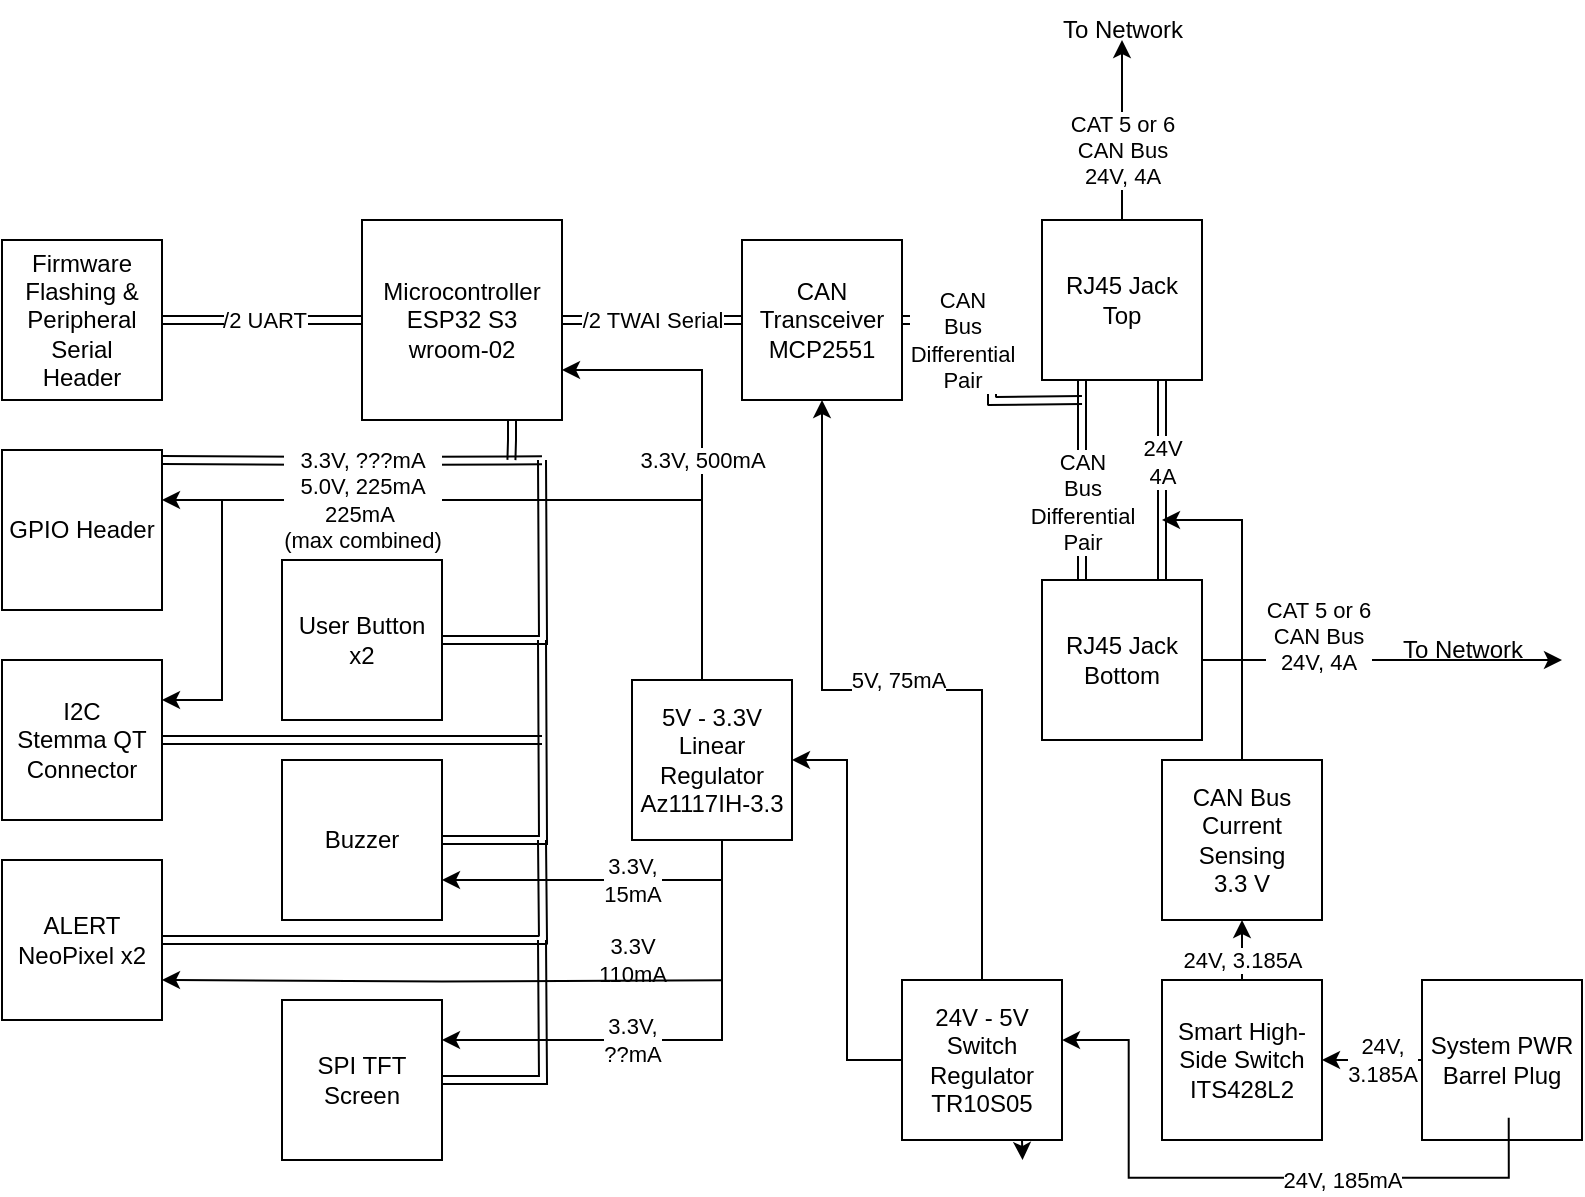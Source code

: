 <mxfile version="24.7.17">
  <diagram name="Page-1" id="OL-ri_v8O1SVaGKDePar">
    <mxGraphModel dx="1717" dy="588" grid="1" gridSize="10" guides="1" tooltips="1" connect="1" arrows="1" fold="1" page="1" pageScale="1" pageWidth="850" pageHeight="1100" math="0" shadow="0">
      <root>
        <mxCell id="0" />
        <mxCell id="1" parent="0" />
        <mxCell id="ekSo-SWd0g9FvmDKu4Mh-38" style="edgeStyle=orthogonalEdgeStyle;rounded=0;orthogonalLoop=1;jettySize=auto;html=1;exitX=1;exitY=0.25;exitDx=0;exitDy=0;shape=link;" edge="1" parent="1">
          <mxGeometry relative="1" as="geometry">
            <mxPoint x="70.0" y="300.143" as="targetPoint" />
            <mxPoint x="-120" y="300" as="sourcePoint" />
          </mxGeometry>
        </mxCell>
        <mxCell id="oyfi-5hGYGsT8HOiiuwC-3" style="edgeStyle=orthogonalEdgeStyle;rounded=0;orthogonalLoop=1;jettySize=auto;html=1;exitX=0.25;exitY=1;exitDx=0;exitDy=0;entryX=0.25;entryY=0;entryDx=0;entryDy=0;shape=link;" parent="1" source="oyfi-5hGYGsT8HOiiuwC-1" target="oyfi-5hGYGsT8HOiiuwC-2" edge="1">
          <mxGeometry relative="1" as="geometry" />
        </mxCell>
        <mxCell id="oyfi-5hGYGsT8HOiiuwC-4" value="CAN&lt;div&gt;Bus&lt;/div&gt;&lt;div&gt;Differential&lt;br&gt;&lt;/div&gt;&lt;div&gt;Pair&lt;/div&gt;" style="edgeLabel;html=1;align=center;verticalAlign=middle;resizable=0;points=[];" parent="oyfi-5hGYGsT8HOiiuwC-3" vertex="1" connectable="0">
          <mxGeometry x="-0.15" y="-2" relative="1" as="geometry">
            <mxPoint x="2" y="18" as="offset" />
          </mxGeometry>
        </mxCell>
        <mxCell id="oyfi-5hGYGsT8HOiiuwC-5" style="edgeStyle=orthogonalEdgeStyle;rounded=0;orthogonalLoop=1;jettySize=auto;html=1;exitX=0.75;exitY=1;exitDx=0;exitDy=0;entryX=0.75;entryY=0;entryDx=0;entryDy=0;shape=link;" parent="1" source="oyfi-5hGYGsT8HOiiuwC-1" target="oyfi-5hGYGsT8HOiiuwC-2" edge="1">
          <mxGeometry relative="1" as="geometry" />
        </mxCell>
        <mxCell id="oyfi-5hGYGsT8HOiiuwC-6" value="24V&lt;div&gt;4A&lt;/div&gt;" style="edgeLabel;html=1;align=center;verticalAlign=middle;resizable=0;points=[];" parent="oyfi-5hGYGsT8HOiiuwC-5" vertex="1" connectable="0">
          <mxGeometry x="-0.293" relative="1" as="geometry">
            <mxPoint y="5" as="offset" />
          </mxGeometry>
        </mxCell>
        <mxCell id="XrycKpvrp2F0hZC2AMQf-7" style="edgeStyle=orthogonalEdgeStyle;rounded=0;orthogonalLoop=1;jettySize=auto;html=1;" parent="1" source="oyfi-5hGYGsT8HOiiuwC-1" edge="1">
          <mxGeometry relative="1" as="geometry">
            <mxPoint x="360" y="90" as="targetPoint" />
          </mxGeometry>
        </mxCell>
        <mxCell id="XrycKpvrp2F0hZC2AMQf-9" value="CAT 5 or 6&lt;div&gt;CAN Bus&lt;/div&gt;&lt;div&gt;24V, 4A&lt;/div&gt;" style="edgeLabel;html=1;align=center;verticalAlign=middle;resizable=0;points=[];" parent="XrycKpvrp2F0hZC2AMQf-7" vertex="1" connectable="0">
          <mxGeometry x="-0.097" y="-1" relative="1" as="geometry">
            <mxPoint x="-1" y="6" as="offset" />
          </mxGeometry>
        </mxCell>
        <mxCell id="oyfi-5hGYGsT8HOiiuwC-1" value="RJ45 Jack&lt;div&gt;Top&lt;/div&gt;" style="whiteSpace=wrap;html=1;aspect=fixed;" parent="1" vertex="1">
          <mxGeometry x="320" y="180" width="80" height="80" as="geometry" />
        </mxCell>
        <mxCell id="XrycKpvrp2F0hZC2AMQf-13" style="edgeStyle=orthogonalEdgeStyle;rounded=0;orthogonalLoop=1;jettySize=auto;html=1;" parent="1" source="oyfi-5hGYGsT8HOiiuwC-2" edge="1">
          <mxGeometry relative="1" as="geometry">
            <mxPoint x="580" y="400" as="targetPoint" />
          </mxGeometry>
        </mxCell>
        <mxCell id="oyfi-5hGYGsT8HOiiuwC-2" value="RJ45 Jack&lt;div&gt;Bottom&lt;/div&gt;" style="whiteSpace=wrap;html=1;aspect=fixed;" parent="1" vertex="1">
          <mxGeometry x="320" y="360" width="80" height="80" as="geometry" />
        </mxCell>
        <mxCell id="XrycKpvrp2F0hZC2AMQf-8" value="To Network" style="text;html=1;align=center;verticalAlign=middle;resizable=0;points=[];autosize=1;strokeColor=none;fillColor=none;" parent="1" vertex="1">
          <mxGeometry x="320" y="70" width="80" height="30" as="geometry" />
        </mxCell>
        <mxCell id="XrycKpvrp2F0hZC2AMQf-14" value="To Network" style="text;html=1;align=center;verticalAlign=middle;resizable=0;points=[];autosize=1;strokeColor=none;fillColor=none;" parent="1" vertex="1">
          <mxGeometry x="490" y="380" width="80" height="30" as="geometry" />
        </mxCell>
        <mxCell id="XrycKpvrp2F0hZC2AMQf-15" value="CAT 5 or 6&lt;div&gt;CAN Bus&lt;/div&gt;&lt;div&gt;24V, 4A&lt;/div&gt;" style="edgeLabel;html=1;align=center;verticalAlign=middle;resizable=0;points=[];" parent="1" vertex="1" connectable="0">
          <mxGeometry x="460" y="380.002" as="geometry">
            <mxPoint x="-2" y="8" as="offset" />
          </mxGeometry>
        </mxCell>
        <mxCell id="XrycKpvrp2F0hZC2AMQf-21" style="edgeStyle=orthogonalEdgeStyle;rounded=0;orthogonalLoop=1;jettySize=auto;html=1;entryX=0;entryY=0.5;entryDx=0;entryDy=0;shape=link;" parent="1" source="XrycKpvrp2F0hZC2AMQf-16" target="XrycKpvrp2F0hZC2AMQf-17" edge="1">
          <mxGeometry relative="1" as="geometry" />
        </mxCell>
        <mxCell id="XrycKpvrp2F0hZC2AMQf-22" value="/2 TWAI Serial" style="edgeLabel;html=1;align=center;verticalAlign=middle;resizable=0;points=[];" parent="XrycKpvrp2F0hZC2AMQf-21" vertex="1" connectable="0">
          <mxGeometry x="0.193" relative="1" as="geometry">
            <mxPoint x="-9" as="offset" />
          </mxGeometry>
        </mxCell>
        <mxCell id="ekSo-SWd0g9FvmDKu4Mh-39" style="edgeStyle=orthogonalEdgeStyle;rounded=0;orthogonalLoop=1;jettySize=auto;html=1;exitX=0.75;exitY=1;exitDx=0;exitDy=0;shape=link;" edge="1" parent="1" source="XrycKpvrp2F0hZC2AMQf-16">
          <mxGeometry relative="1" as="geometry">
            <mxPoint x="54.714" y="300" as="targetPoint" />
            <Array as="points">
              <mxPoint x="55" y="290" />
              <mxPoint x="55" y="290" />
            </Array>
          </mxGeometry>
        </mxCell>
        <mxCell id="XrycKpvrp2F0hZC2AMQf-16" value="&lt;div&gt;Microcontroller&lt;/div&gt;ESP32 S3&lt;div&gt;wroom-02&lt;/div&gt;" style="whiteSpace=wrap;html=1;aspect=fixed;" parent="1" vertex="1">
          <mxGeometry x="-20" y="180" width="100" height="100" as="geometry" />
        </mxCell>
        <mxCell id="ekSo-SWd0g9FvmDKu4Mh-42" style="edgeStyle=orthogonalEdgeStyle;rounded=0;orthogonalLoop=1;jettySize=auto;html=1;shape=link;" edge="1" parent="1" source="XrycKpvrp2F0hZC2AMQf-17">
          <mxGeometry relative="1" as="geometry">
            <mxPoint x="340" y="270" as="targetPoint" />
          </mxGeometry>
        </mxCell>
        <mxCell id="XrycKpvrp2F0hZC2AMQf-17" value="CAN Transceiver&lt;div&gt;MCP2551&lt;/div&gt;" style="whiteSpace=wrap;html=1;aspect=fixed;" parent="1" vertex="1">
          <mxGeometry x="170" y="190" width="80" height="80" as="geometry" />
        </mxCell>
        <mxCell id="ekSo-SWd0g9FvmDKu4Mh-13" style="edgeStyle=orthogonalEdgeStyle;rounded=0;orthogonalLoop=1;jettySize=auto;html=1;entryX=1;entryY=0.5;entryDx=0;entryDy=0;" edge="1" parent="1" source="XrycKpvrp2F0hZC2AMQf-26" target="XrycKpvrp2F0hZC2AMQf-32">
          <mxGeometry relative="1" as="geometry" />
        </mxCell>
        <mxCell id="ekSo-SWd0g9FvmDKu4Mh-14" style="edgeStyle=orthogonalEdgeStyle;rounded=0;orthogonalLoop=1;jettySize=auto;html=1;entryX=0.5;entryY=1;entryDx=0;entryDy=0;" edge="1" parent="1" source="XrycKpvrp2F0hZC2AMQf-26" target="XrycKpvrp2F0hZC2AMQf-17">
          <mxGeometry relative="1" as="geometry" />
        </mxCell>
        <mxCell id="ekSo-SWd0g9FvmDKu4Mh-15" value="5V, 75mA" style="edgeLabel;html=1;align=center;verticalAlign=middle;resizable=0;points=[];" vertex="1" connectable="0" parent="ekSo-SWd0g9FvmDKu4Mh-14">
          <mxGeometry x="0.065" relative="1" as="geometry">
            <mxPoint x="10" y="-5" as="offset" />
          </mxGeometry>
        </mxCell>
        <mxCell id="ekSo-SWd0g9FvmDKu4Mh-44" style="edgeStyle=orthogonalEdgeStyle;rounded=0;orthogonalLoop=1;jettySize=auto;html=1;exitX=0.75;exitY=1;exitDx=0;exitDy=0;" edge="1" parent="1" source="XrycKpvrp2F0hZC2AMQf-26">
          <mxGeometry relative="1" as="geometry">
            <mxPoint x="310.273" y="650" as="targetPoint" />
          </mxGeometry>
        </mxCell>
        <mxCell id="XrycKpvrp2F0hZC2AMQf-26" value="24V - 5V&lt;div&gt;Switch Regulator&lt;/div&gt;&lt;div&gt;TR10S05&lt;/div&gt;" style="whiteSpace=wrap;html=1;aspect=fixed;" parent="1" vertex="1">
          <mxGeometry x="250" y="560" width="80" height="80" as="geometry" />
        </mxCell>
        <mxCell id="ekSo-SWd0g9FvmDKu4Mh-17" style="edgeStyle=orthogonalEdgeStyle;rounded=0;orthogonalLoop=1;jettySize=auto;html=1;entryX=1;entryY=0.75;entryDx=0;entryDy=0;" edge="1" parent="1" source="XrycKpvrp2F0hZC2AMQf-32" target="XrycKpvrp2F0hZC2AMQf-16">
          <mxGeometry relative="1" as="geometry">
            <Array as="points">
              <mxPoint x="150" y="255" />
            </Array>
          </mxGeometry>
        </mxCell>
        <mxCell id="ekSo-SWd0g9FvmDKu4Mh-33" value="3.3V, 500mA" style="edgeLabel;html=1;align=center;verticalAlign=middle;resizable=0;points=[];" vertex="1" connectable="0" parent="ekSo-SWd0g9FvmDKu4Mh-17">
          <mxGeometry x="-0.5" relative="1" as="geometry">
            <mxPoint y="-54" as="offset" />
          </mxGeometry>
        </mxCell>
        <mxCell id="ekSo-SWd0g9FvmDKu4Mh-31" style="edgeStyle=orthogonalEdgeStyle;rounded=0;orthogonalLoop=1;jettySize=auto;html=1;entryX=1;entryY=0.75;entryDx=0;entryDy=0;" edge="1" parent="1" source="XrycKpvrp2F0hZC2AMQf-32" target="HpbLE3dxOEh4a_S6CJni-2">
          <mxGeometry relative="1" as="geometry">
            <Array as="points">
              <mxPoint x="160" y="510" />
            </Array>
          </mxGeometry>
        </mxCell>
        <mxCell id="XrycKpvrp2F0hZC2AMQf-32" value="5V - 3.3V&lt;div&gt;Linear&lt;/div&gt;&lt;div&gt;Regulator&lt;/div&gt;&lt;div&gt;Az1117IH-3.3&lt;br&gt;&lt;/div&gt;" style="whiteSpace=wrap;html=1;aspect=fixed;" parent="1" vertex="1">
          <mxGeometry x="115" y="410" width="80" height="80" as="geometry" />
        </mxCell>
        <mxCell id="XrycKpvrp2F0hZC2AMQf-38" style="edgeStyle=orthogonalEdgeStyle;rounded=0;orthogonalLoop=1;jettySize=auto;html=1;entryX=0;entryY=0.5;entryDx=0;entryDy=0;shape=link;" parent="1" source="XrycKpvrp2F0hZC2AMQf-37" target="XrycKpvrp2F0hZC2AMQf-16" edge="1">
          <mxGeometry relative="1" as="geometry" />
        </mxCell>
        <mxCell id="XrycKpvrp2F0hZC2AMQf-39" value="/2 UART" style="edgeLabel;html=1;align=center;verticalAlign=middle;resizable=0;points=[];" parent="XrycKpvrp2F0hZC2AMQf-38" vertex="1" connectable="0">
          <mxGeometry x="0.006" relative="1" as="geometry">
            <mxPoint as="offset" />
          </mxGeometry>
        </mxCell>
        <mxCell id="XrycKpvrp2F0hZC2AMQf-37" value="&lt;div&gt;Firmware Flashing &amp;amp; Peripheral Serial&lt;/div&gt;&lt;div&gt;Header&lt;/div&gt;" style="whiteSpace=wrap;html=1;aspect=fixed;" parent="1" vertex="1">
          <mxGeometry x="-200" y="190" width="80" height="80" as="geometry" />
        </mxCell>
        <mxCell id="ekSo-SWd0g9FvmDKu4Mh-36" style="edgeStyle=orthogonalEdgeStyle;rounded=0;orthogonalLoop=1;jettySize=auto;html=1;" edge="1" parent="1">
          <mxGeometry relative="1" as="geometry">
            <mxPoint x="-120" y="320" as="targetPoint" />
            <mxPoint x="150.0" y="320" as="sourcePoint" />
          </mxGeometry>
        </mxCell>
        <mxCell id="ekSo-SWd0g9FvmDKu4Mh-37" value="3.3V, ???mA&lt;div&gt;5.0V, 225mA&lt;br&gt;&lt;div&gt;&lt;div&gt;225mA&amp;nbsp;&lt;/div&gt;&lt;div&gt;(max combined)&lt;/div&gt;&lt;/div&gt;&lt;/div&gt;" style="edgeLabel;html=1;align=center;verticalAlign=middle;resizable=0;points=[];" vertex="1" connectable="0" parent="ekSo-SWd0g9FvmDKu4Mh-36">
          <mxGeometry x="0.258" relative="1" as="geometry">
            <mxPoint as="offset" />
          </mxGeometry>
        </mxCell>
        <mxCell id="XrycKpvrp2F0hZC2AMQf-40" value="&lt;div&gt;GPIO Header&lt;/div&gt;" style="whiteSpace=wrap;html=1;aspect=fixed;" parent="1" vertex="1">
          <mxGeometry x="-200" y="295" width="80" height="80" as="geometry" />
        </mxCell>
        <mxCell id="ekSo-SWd0g9FvmDKu4Mh-24" style="edgeStyle=orthogonalEdgeStyle;rounded=0;orthogonalLoop=1;jettySize=auto;html=1;shape=link;" edge="1" parent="1" source="XrycKpvrp2F0hZC2AMQf-52">
          <mxGeometry relative="1" as="geometry">
            <mxPoint x="70.0" y="440" as="targetPoint" />
          </mxGeometry>
        </mxCell>
        <mxCell id="ekSo-SWd0g9FvmDKu4Mh-46" style="edgeStyle=orthogonalEdgeStyle;rounded=0;orthogonalLoop=1;jettySize=auto;html=1;exitX=1;exitY=0.25;exitDx=0;exitDy=0;entryX=1;entryY=0.25;entryDx=0;entryDy=0;" edge="1" parent="1" target="XrycKpvrp2F0hZC2AMQf-52">
          <mxGeometry relative="1" as="geometry">
            <mxPoint x="-90" y="320" as="sourcePoint" />
            <Array as="points">
              <mxPoint x="-90" y="420" />
            </Array>
          </mxGeometry>
        </mxCell>
        <mxCell id="XrycKpvrp2F0hZC2AMQf-52" value="&lt;div&gt;I2C&lt;/div&gt;&lt;div&gt;Stemma QT&lt;/div&gt;&lt;div&gt;Connector&lt;/div&gt;" style="whiteSpace=wrap;html=1;aspect=fixed;" parent="1" vertex="1">
          <mxGeometry x="-200" y="400" width="80" height="80" as="geometry" />
        </mxCell>
        <mxCell id="ekSo-SWd0g9FvmDKu4Mh-25" style="edgeStyle=orthogonalEdgeStyle;rounded=0;orthogonalLoop=1;jettySize=auto;html=1;shape=link;" edge="1" parent="1" source="HpbLE3dxOEh4a_S6CJni-1">
          <mxGeometry relative="1" as="geometry">
            <mxPoint x="70.0" y="490" as="targetPoint" />
          </mxGeometry>
        </mxCell>
        <mxCell id="ekSo-SWd0g9FvmDKu4Mh-29" value="3.3V&lt;div&gt;110mA&lt;/div&gt;" style="edgeLabel;html=1;align=center;verticalAlign=middle;resizable=0;points=[];" vertex="1" connectable="0" parent="ekSo-SWd0g9FvmDKu4Mh-25">
          <mxGeometry x="-0.759" y="3" relative="1" as="geometry">
            <mxPoint x="206" y="13" as="offset" />
          </mxGeometry>
        </mxCell>
        <mxCell id="ekSo-SWd0g9FvmDKu4Mh-45" style="edgeStyle=orthogonalEdgeStyle;rounded=0;orthogonalLoop=1;jettySize=auto;html=1;exitX=1;exitY=0.75;exitDx=0;exitDy=0;entryX=1;entryY=0.75;entryDx=0;entryDy=0;" edge="1" parent="1" target="HpbLE3dxOEh4a_S6CJni-1">
          <mxGeometry relative="1" as="geometry">
            <mxPoint x="160" y="560.182" as="sourcePoint" />
          </mxGeometry>
        </mxCell>
        <mxCell id="HpbLE3dxOEh4a_S6CJni-1" value="ALERT&lt;div&gt;NeoPixel x2&lt;/div&gt;" style="whiteSpace=wrap;html=1;aspect=fixed;" parent="1" vertex="1">
          <mxGeometry x="-200" y="500" width="80" height="80" as="geometry" />
        </mxCell>
        <mxCell id="ekSo-SWd0g9FvmDKu4Mh-20" style="edgeStyle=orthogonalEdgeStyle;rounded=0;orthogonalLoop=1;jettySize=auto;html=1;shape=link;" edge="1" parent="1" source="HpbLE3dxOEh4a_S6CJni-2">
          <mxGeometry relative="1" as="geometry">
            <mxPoint x="70.0" y="390" as="targetPoint" />
          </mxGeometry>
        </mxCell>
        <mxCell id="ekSo-SWd0g9FvmDKu4Mh-22" value="3.3V,&lt;div&gt;15mA&lt;/div&gt;" style="edgeLabel;html=1;align=center;verticalAlign=middle;resizable=0;points=[];" vertex="1" connectable="0" parent="ekSo-SWd0g9FvmDKu4Mh-20">
          <mxGeometry x="-0.71" y="-2" relative="1" as="geometry">
            <mxPoint x="73" y="18" as="offset" />
          </mxGeometry>
        </mxCell>
        <mxCell id="HpbLE3dxOEh4a_S6CJni-2" value="Buzzer" style="whiteSpace=wrap;html=1;aspect=fixed;" parent="1" vertex="1">
          <mxGeometry x="-60" y="450" width="80" height="80" as="geometry" />
        </mxCell>
        <mxCell id="ekSo-SWd0g9FvmDKu4Mh-1" style="edgeStyle=orthogonalEdgeStyle;rounded=0;orthogonalLoop=1;jettySize=auto;html=1;entryX=1;entryY=0.5;entryDx=0;entryDy=0;" edge="1" parent="1" source="HpbLE3dxOEh4a_S6CJni-8" target="fV9_LtwaisOyKF20sLS7-4">
          <mxGeometry relative="1" as="geometry" />
        </mxCell>
        <mxCell id="ekSo-SWd0g9FvmDKu4Mh-2" value="24V,&lt;div&gt;3.185A&lt;/div&gt;" style="edgeLabel;html=1;align=center;verticalAlign=middle;resizable=0;points=[];" vertex="1" connectable="0" parent="ekSo-SWd0g9FvmDKu4Mh-1">
          <mxGeometry x="0.203" relative="1" as="geometry">
            <mxPoint x="10" as="offset" />
          </mxGeometry>
        </mxCell>
        <mxCell id="HpbLE3dxOEh4a_S6CJni-8" value="System PWR Barrel Plug" style="whiteSpace=wrap;html=1;aspect=fixed;" parent="1" vertex="1">
          <mxGeometry x="510" y="560" width="80" height="80" as="geometry" />
        </mxCell>
        <mxCell id="ekSo-SWd0g9FvmDKu4Mh-5" style="edgeStyle=orthogonalEdgeStyle;rounded=0;orthogonalLoop=1;jettySize=auto;html=1;" edge="1" parent="1" source="HpbLE3dxOEh4a_S6CJni-10">
          <mxGeometry relative="1" as="geometry">
            <mxPoint x="380" y="330" as="targetPoint" />
            <Array as="points">
              <mxPoint x="420" y="330" />
            </Array>
          </mxGeometry>
        </mxCell>
        <mxCell id="HpbLE3dxOEh4a_S6CJni-10" value="CAN Bus Current Sensing&lt;div&gt;3.3 V&lt;/div&gt;" style="whiteSpace=wrap;html=1;aspect=fixed;" parent="1" vertex="1">
          <mxGeometry x="380" y="450" width="80" height="80" as="geometry" />
        </mxCell>
        <mxCell id="ekSo-SWd0g9FvmDKu4Mh-19" style="edgeStyle=orthogonalEdgeStyle;rounded=0;orthogonalLoop=1;jettySize=auto;html=1;shape=link;" edge="1" parent="1" source="HpbLE3dxOEh4a_S6CJni-11">
          <mxGeometry relative="1" as="geometry">
            <mxPoint x="70" y="300" as="targetPoint" />
          </mxGeometry>
        </mxCell>
        <mxCell id="HpbLE3dxOEh4a_S6CJni-11" value="User Button&lt;div&gt;x2&lt;/div&gt;" style="whiteSpace=wrap;html=1;aspect=fixed;" parent="1" vertex="1">
          <mxGeometry x="-60" y="350" width="80" height="80" as="geometry" />
        </mxCell>
        <mxCell id="ekSo-SWd0g9FvmDKu4Mh-3" style="edgeStyle=orthogonalEdgeStyle;rounded=0;orthogonalLoop=1;jettySize=auto;html=1;entryX=0.5;entryY=1;entryDx=0;entryDy=0;" edge="1" parent="1" source="fV9_LtwaisOyKF20sLS7-4" target="HpbLE3dxOEh4a_S6CJni-10">
          <mxGeometry relative="1" as="geometry" />
        </mxCell>
        <mxCell id="ekSo-SWd0g9FvmDKu4Mh-4" value="24V, 3.185A" style="edgeLabel;html=1;align=center;verticalAlign=middle;resizable=0;points=[];" vertex="1" connectable="0" parent="ekSo-SWd0g9FvmDKu4Mh-3">
          <mxGeometry x="0.636" y="1" relative="1" as="geometry">
            <mxPoint x="1" y="11" as="offset" />
          </mxGeometry>
        </mxCell>
        <mxCell id="fV9_LtwaisOyKF20sLS7-4" value="Smart High-Side Switch&lt;div&gt;ITS428L2&lt;/div&gt;" style="whiteSpace=wrap;html=1;aspect=fixed;" parent="1" vertex="1">
          <mxGeometry x="380" y="560" width="80" height="80" as="geometry" />
        </mxCell>
        <mxCell id="ekSo-SWd0g9FvmDKu4Mh-9" style="edgeStyle=orthogonalEdgeStyle;rounded=0;orthogonalLoop=1;jettySize=auto;html=1;entryX=0.958;entryY=0.514;entryDx=0;entryDy=0;entryPerimeter=0;" edge="1" parent="1">
          <mxGeometry relative="1" as="geometry">
            <mxPoint x="553.36" y="628.91" as="sourcePoint" />
            <mxPoint x="330.0" y="590.03" as="targetPoint" />
            <Array as="points">
              <mxPoint x="363.36" y="658.91" />
              <mxPoint x="363.36" y="589.91" />
            </Array>
          </mxGeometry>
        </mxCell>
        <mxCell id="ekSo-SWd0g9FvmDKu4Mh-10" value="24V, 185mA" style="edgeLabel;html=1;align=center;verticalAlign=middle;resizable=0;points=[];" vertex="1" connectable="0" parent="ekSo-SWd0g9FvmDKu4Mh-9">
          <mxGeometry x="-0.292" y="1" relative="1" as="geometry">
            <mxPoint as="offset" />
          </mxGeometry>
        </mxCell>
        <mxCell id="ekSo-SWd0g9FvmDKu4Mh-28" style="edgeStyle=orthogonalEdgeStyle;rounded=0;orthogonalLoop=1;jettySize=auto;html=1;shape=link;" edge="1" parent="1" source="ekSo-SWd0g9FvmDKu4Mh-27">
          <mxGeometry relative="1" as="geometry">
            <mxPoint x="70.0" y="540" as="targetPoint" />
          </mxGeometry>
        </mxCell>
        <mxCell id="ekSo-SWd0g9FvmDKu4Mh-32" style="edgeStyle=orthogonalEdgeStyle;rounded=0;orthogonalLoop=1;jettySize=auto;html=1;entryX=1;entryY=0.25;entryDx=0;entryDy=0;" edge="1" parent="1" target="ekSo-SWd0g9FvmDKu4Mh-27">
          <mxGeometry relative="1" as="geometry">
            <mxPoint x="160" y="510" as="sourcePoint" />
            <Array as="points">
              <mxPoint x="160" y="590" />
            </Array>
          </mxGeometry>
        </mxCell>
        <mxCell id="ekSo-SWd0g9FvmDKu4Mh-34" value="3.3V,&lt;div&gt;??mA&lt;/div&gt;" style="edgeLabel;html=1;align=center;verticalAlign=middle;resizable=0;points=[];" vertex="1" connectable="0" parent="ekSo-SWd0g9FvmDKu4Mh-32">
          <mxGeometry x="0.181" relative="1" as="geometry">
            <mxPoint x="5" as="offset" />
          </mxGeometry>
        </mxCell>
        <mxCell id="ekSo-SWd0g9FvmDKu4Mh-27" value="SPI TFT Screen" style="whiteSpace=wrap;html=1;aspect=fixed;" vertex="1" parent="1">
          <mxGeometry x="-60" y="570" width="80" height="80" as="geometry" />
        </mxCell>
        <mxCell id="ekSo-SWd0g9FvmDKu4Mh-43" value="CAN&lt;div&gt;Bus&lt;/div&gt;&lt;div&gt;Differential&lt;br&gt;&lt;/div&gt;&lt;div&gt;Pair&lt;/div&gt;" style="edgeLabel;html=1;align=center;verticalAlign=middle;resizable=0;points=[];" vertex="1" connectable="0" parent="1">
          <mxGeometry x="280" y="239.999" as="geometry" />
        </mxCell>
      </root>
    </mxGraphModel>
  </diagram>
</mxfile>
